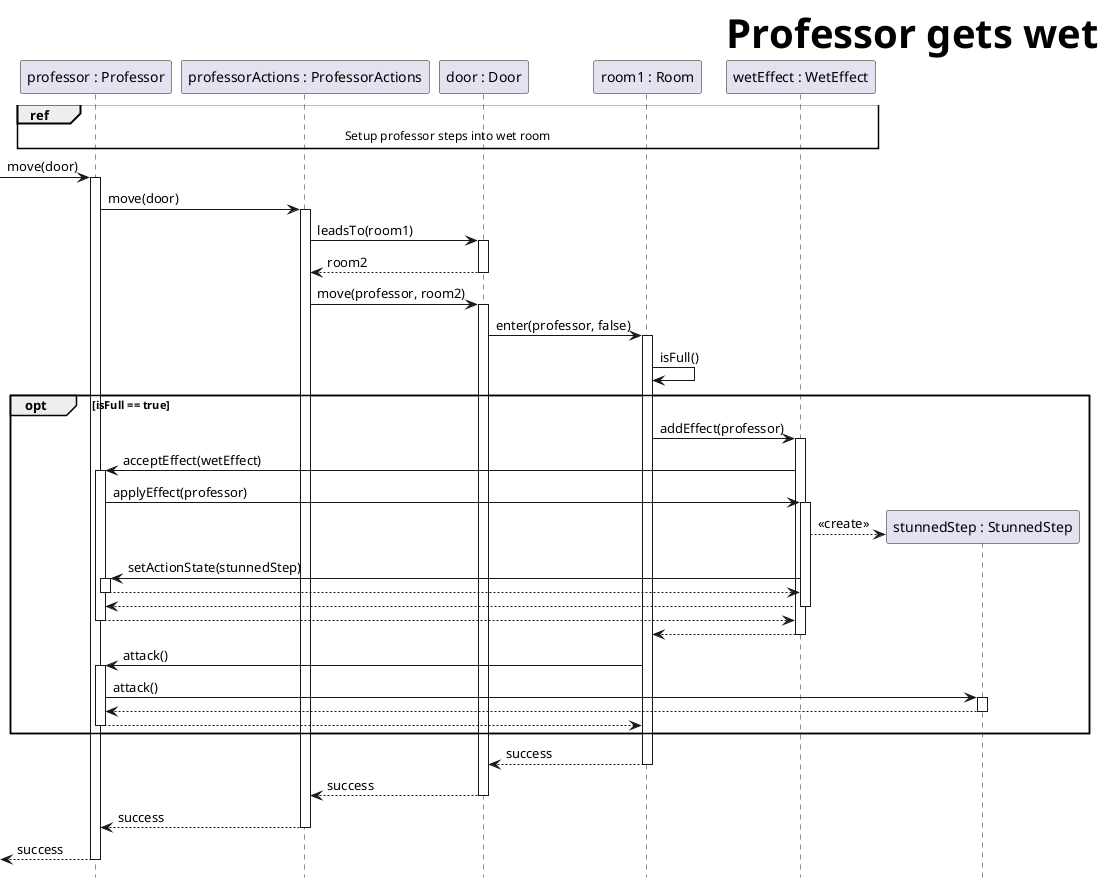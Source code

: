 @startuml ProfessorGetsWet
skinparam headerFontSize 40
skinparam HeaderFontColor #000000
skinparam HeaderFontStyle bold
header Professor gets wet
hide footbox

participant Professor as "professor : Professor"
participant ProfessorActions as "professorActions : ProfessorActions"
participant Door as "door : Door"
participant Room as "room1 : Room"
participant RoomEffect as "wetEffect : WetEffect"

ref over Professor, RoomEffect : Setup professor steps into wet room

-> Professor++ : move(door)
Professor -> ProfessorActions++ : move(door)
ProfessorActions -> Door++ : leadsTo(room1)
return room2

ProfessorActions -> Door ++: move(professor, room2)
Door -> Room ++: enter(professor, false)
Room -> Room : isFull()
opt isFull == true 
Room -> RoomEffect ++: addEffect(professor)
RoomEffect -> Professor ++: acceptEffect(wetEffect)
Professor -> RoomEffect ++: applyEffect(professor)

create StunnedStep as "stunnedStep : StunnedStep"
RoomEffect --> StunnedStep : <<create>>

RoomEffect -> Professor ++: setActionState(stunnedStep)
return
return 
return
return

Room -> Professor ++: attack()
Professor -> StunnedStep ++: attack()
return 
return

end

return success
return success
return success
return success
@enduml